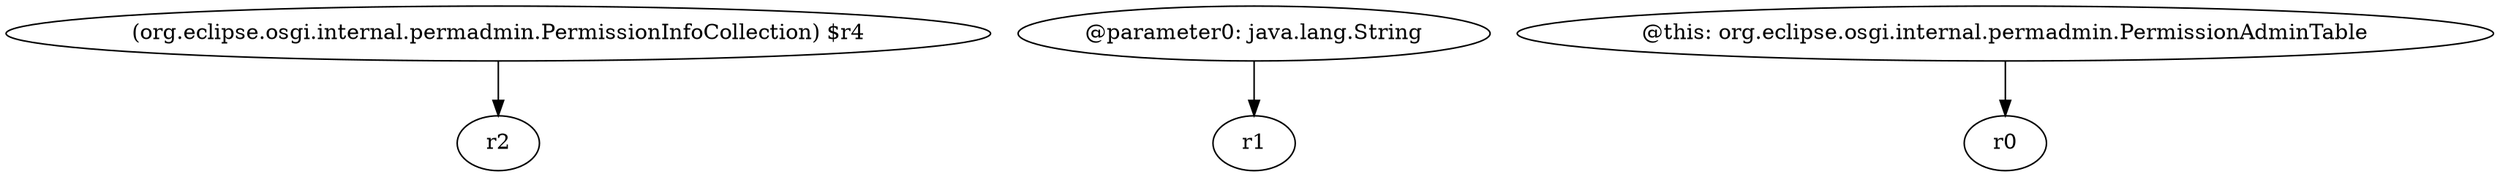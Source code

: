 digraph g {
0[label="(org.eclipse.osgi.internal.permadmin.PermissionInfoCollection) $r4"]
1[label="r2"]
0->1[label=""]
2[label="@parameter0: java.lang.String"]
3[label="r1"]
2->3[label=""]
4[label="@this: org.eclipse.osgi.internal.permadmin.PermissionAdminTable"]
5[label="r0"]
4->5[label=""]
}